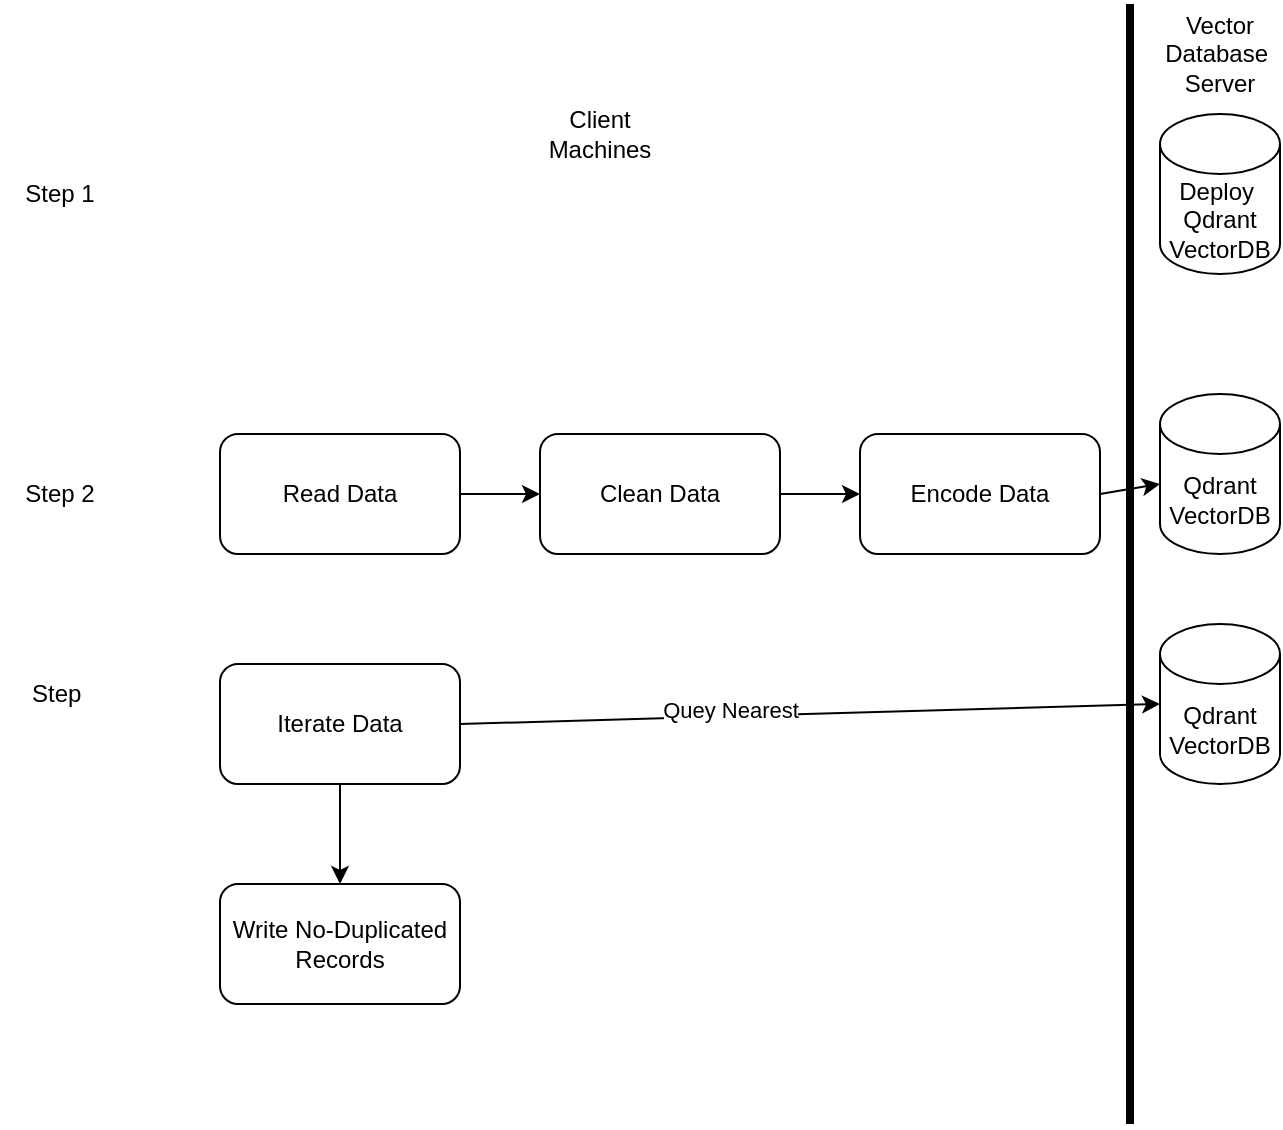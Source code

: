 <mxfile>
    <diagram id="jSxxWHfXGJwQRCrOCCuH" name="第 1 页">
        <mxGraphModel dx="808" dy="811" grid="1" gridSize="10" guides="1" tooltips="1" connect="1" arrows="1" fold="1" page="1" pageScale="1" pageWidth="850" pageHeight="1100" math="0" shadow="0">
            <root>
                <mxCell id="0"/>
                <mxCell id="1" parent="0"/>
                <mxCell id="2" value="Step 1&lt;br&gt;" style="text;html=1;strokeColor=none;fillColor=none;align=center;verticalAlign=middle;whiteSpace=wrap;rounded=0;" vertex="1" parent="1">
                    <mxGeometry x="170" y="130" width="60" height="30" as="geometry"/>
                </mxCell>
                <mxCell id="3" value="Deploy&amp;nbsp;&lt;br&gt;Qdrant&lt;br&gt;VectorDB" style="shape=cylinder3;whiteSpace=wrap;html=1;boundedLbl=1;backgroundOutline=1;size=15;" vertex="1" parent="1">
                    <mxGeometry x="750" y="105" width="60" height="80" as="geometry"/>
                </mxCell>
                <mxCell id="4" value="Step 2" style="text;html=1;strokeColor=none;fillColor=none;align=center;verticalAlign=middle;whiteSpace=wrap;rounded=0;" vertex="1" parent="1">
                    <mxGeometry x="170" y="280" width="60" height="30" as="geometry"/>
                </mxCell>
                <mxCell id="8" style="edgeStyle=none;html=1;exitX=1;exitY=0.5;exitDx=0;exitDy=0;" edge="1" parent="1" source="5" target="6">
                    <mxGeometry relative="1" as="geometry"/>
                </mxCell>
                <mxCell id="5" value="Read Data" style="rounded=1;whiteSpace=wrap;html=1;" vertex="1" parent="1">
                    <mxGeometry x="280" y="265" width="120" height="60" as="geometry"/>
                </mxCell>
                <mxCell id="12" style="edgeStyle=none;html=1;exitX=1;exitY=0.5;exitDx=0;exitDy=0;" edge="1" parent="1" source="6" target="11">
                    <mxGeometry relative="1" as="geometry"/>
                </mxCell>
                <mxCell id="6" value="Clean Data" style="rounded=1;whiteSpace=wrap;html=1;" vertex="1" parent="1">
                    <mxGeometry x="440" y="265" width="120" height="60" as="geometry"/>
                </mxCell>
                <mxCell id="7" value="Qdrant&lt;br&gt;VectorDB" style="shape=cylinder3;whiteSpace=wrap;html=1;boundedLbl=1;backgroundOutline=1;size=15;" vertex="1" parent="1">
                    <mxGeometry x="750" y="245" width="60" height="80" as="geometry"/>
                </mxCell>
                <mxCell id="10" value="Step&amp;nbsp;" style="text;html=1;strokeColor=none;fillColor=none;align=center;verticalAlign=middle;whiteSpace=wrap;rounded=0;" vertex="1" parent="1">
                    <mxGeometry x="170" y="380" width="60" height="30" as="geometry"/>
                </mxCell>
                <mxCell id="13" style="edgeStyle=none;html=1;exitX=1;exitY=0.5;exitDx=0;exitDy=0;" edge="1" parent="1" source="11" target="7">
                    <mxGeometry relative="1" as="geometry"/>
                </mxCell>
                <mxCell id="11" value="Encode Data" style="rounded=1;whiteSpace=wrap;html=1;" vertex="1" parent="1">
                    <mxGeometry x="600" y="265" width="120" height="60" as="geometry"/>
                </mxCell>
                <mxCell id="16" style="edgeStyle=none;html=1;exitX=1;exitY=0.5;exitDx=0;exitDy=0;entryX=0;entryY=0.5;entryDx=0;entryDy=0;entryPerimeter=0;" edge="1" parent="1" source="14" target="15">
                    <mxGeometry relative="1" as="geometry"/>
                </mxCell>
                <mxCell id="17" value="Quey Nearest" style="edgeLabel;html=1;align=center;verticalAlign=middle;resizable=0;points=[];" vertex="1" connectable="0" parent="16">
                    <mxGeometry x="-0.228" y="3" relative="1" as="geometry">
                        <mxPoint as="offset"/>
                    </mxGeometry>
                </mxCell>
                <mxCell id="19" style="edgeStyle=none;html=1;exitX=0.5;exitY=1;exitDx=0;exitDy=0;entryX=0.5;entryY=0;entryDx=0;entryDy=0;" edge="1" parent="1" source="14" target="18">
                    <mxGeometry relative="1" as="geometry"/>
                </mxCell>
                <mxCell id="14" value="Iterate Data" style="rounded=1;whiteSpace=wrap;html=1;" vertex="1" parent="1">
                    <mxGeometry x="280" y="380" width="120" height="60" as="geometry"/>
                </mxCell>
                <mxCell id="15" value="Qdrant&lt;br&gt;VectorDB" style="shape=cylinder3;whiteSpace=wrap;html=1;boundedLbl=1;backgroundOutline=1;size=15;" vertex="1" parent="1">
                    <mxGeometry x="750" y="360" width="60" height="80" as="geometry"/>
                </mxCell>
                <mxCell id="18" value="Write No-Duplicated&lt;br&gt;Records" style="rounded=1;whiteSpace=wrap;html=1;" vertex="1" parent="1">
                    <mxGeometry x="280" y="490" width="120" height="60" as="geometry"/>
                </mxCell>
                <mxCell id="20" value="" style="line;strokeWidth=4;direction=south;html=1;perimeter=backbonePerimeter;points=[];outlineConnect=0;" vertex="1" parent="1">
                    <mxGeometry x="730" y="50" width="10" height="560" as="geometry"/>
                </mxCell>
                <mxCell id="21" value="Client Machines" style="text;html=1;strokeColor=none;fillColor=none;align=center;verticalAlign=middle;whiteSpace=wrap;rounded=0;" vertex="1" parent="1">
                    <mxGeometry x="440" y="100" width="60" height="30" as="geometry"/>
                </mxCell>
                <mxCell id="22" value="Vector&lt;br&gt;Database&amp;nbsp;&lt;br&gt;Server" style="text;html=1;strokeColor=none;fillColor=none;align=center;verticalAlign=middle;whiteSpace=wrap;rounded=0;" vertex="1" parent="1">
                    <mxGeometry x="750" y="60" width="60" height="30" as="geometry"/>
                </mxCell>
            </root>
        </mxGraphModel>
    </diagram>
</mxfile>